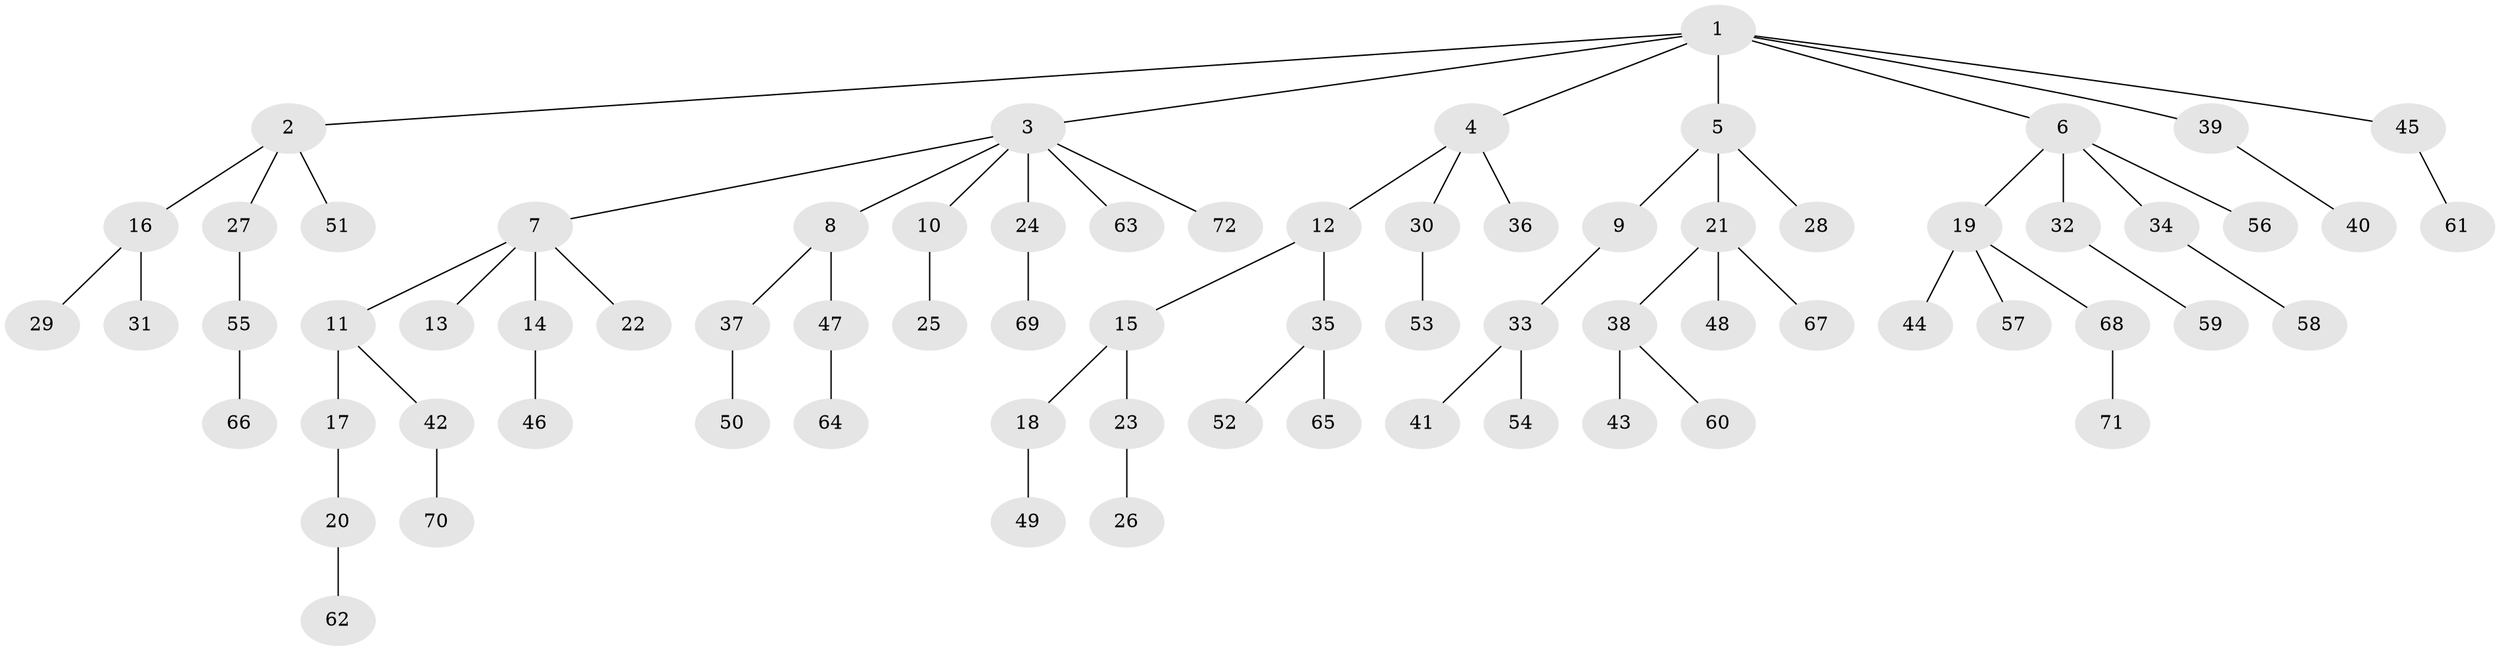 // Generated by graph-tools (version 1.1) at 2025/11/02/27/25 16:11:25]
// undirected, 72 vertices, 71 edges
graph export_dot {
graph [start="1"]
  node [color=gray90,style=filled];
  1;
  2;
  3;
  4;
  5;
  6;
  7;
  8;
  9;
  10;
  11;
  12;
  13;
  14;
  15;
  16;
  17;
  18;
  19;
  20;
  21;
  22;
  23;
  24;
  25;
  26;
  27;
  28;
  29;
  30;
  31;
  32;
  33;
  34;
  35;
  36;
  37;
  38;
  39;
  40;
  41;
  42;
  43;
  44;
  45;
  46;
  47;
  48;
  49;
  50;
  51;
  52;
  53;
  54;
  55;
  56;
  57;
  58;
  59;
  60;
  61;
  62;
  63;
  64;
  65;
  66;
  67;
  68;
  69;
  70;
  71;
  72;
  1 -- 2;
  1 -- 3;
  1 -- 4;
  1 -- 5;
  1 -- 6;
  1 -- 39;
  1 -- 45;
  2 -- 16;
  2 -- 27;
  2 -- 51;
  3 -- 7;
  3 -- 8;
  3 -- 10;
  3 -- 24;
  3 -- 63;
  3 -- 72;
  4 -- 12;
  4 -- 30;
  4 -- 36;
  5 -- 9;
  5 -- 21;
  5 -- 28;
  6 -- 19;
  6 -- 32;
  6 -- 34;
  6 -- 56;
  7 -- 11;
  7 -- 13;
  7 -- 14;
  7 -- 22;
  8 -- 37;
  8 -- 47;
  9 -- 33;
  10 -- 25;
  11 -- 17;
  11 -- 42;
  12 -- 15;
  12 -- 35;
  14 -- 46;
  15 -- 18;
  15 -- 23;
  16 -- 29;
  16 -- 31;
  17 -- 20;
  18 -- 49;
  19 -- 44;
  19 -- 57;
  19 -- 68;
  20 -- 62;
  21 -- 38;
  21 -- 48;
  21 -- 67;
  23 -- 26;
  24 -- 69;
  27 -- 55;
  30 -- 53;
  32 -- 59;
  33 -- 41;
  33 -- 54;
  34 -- 58;
  35 -- 52;
  35 -- 65;
  37 -- 50;
  38 -- 43;
  38 -- 60;
  39 -- 40;
  42 -- 70;
  45 -- 61;
  47 -- 64;
  55 -- 66;
  68 -- 71;
}

